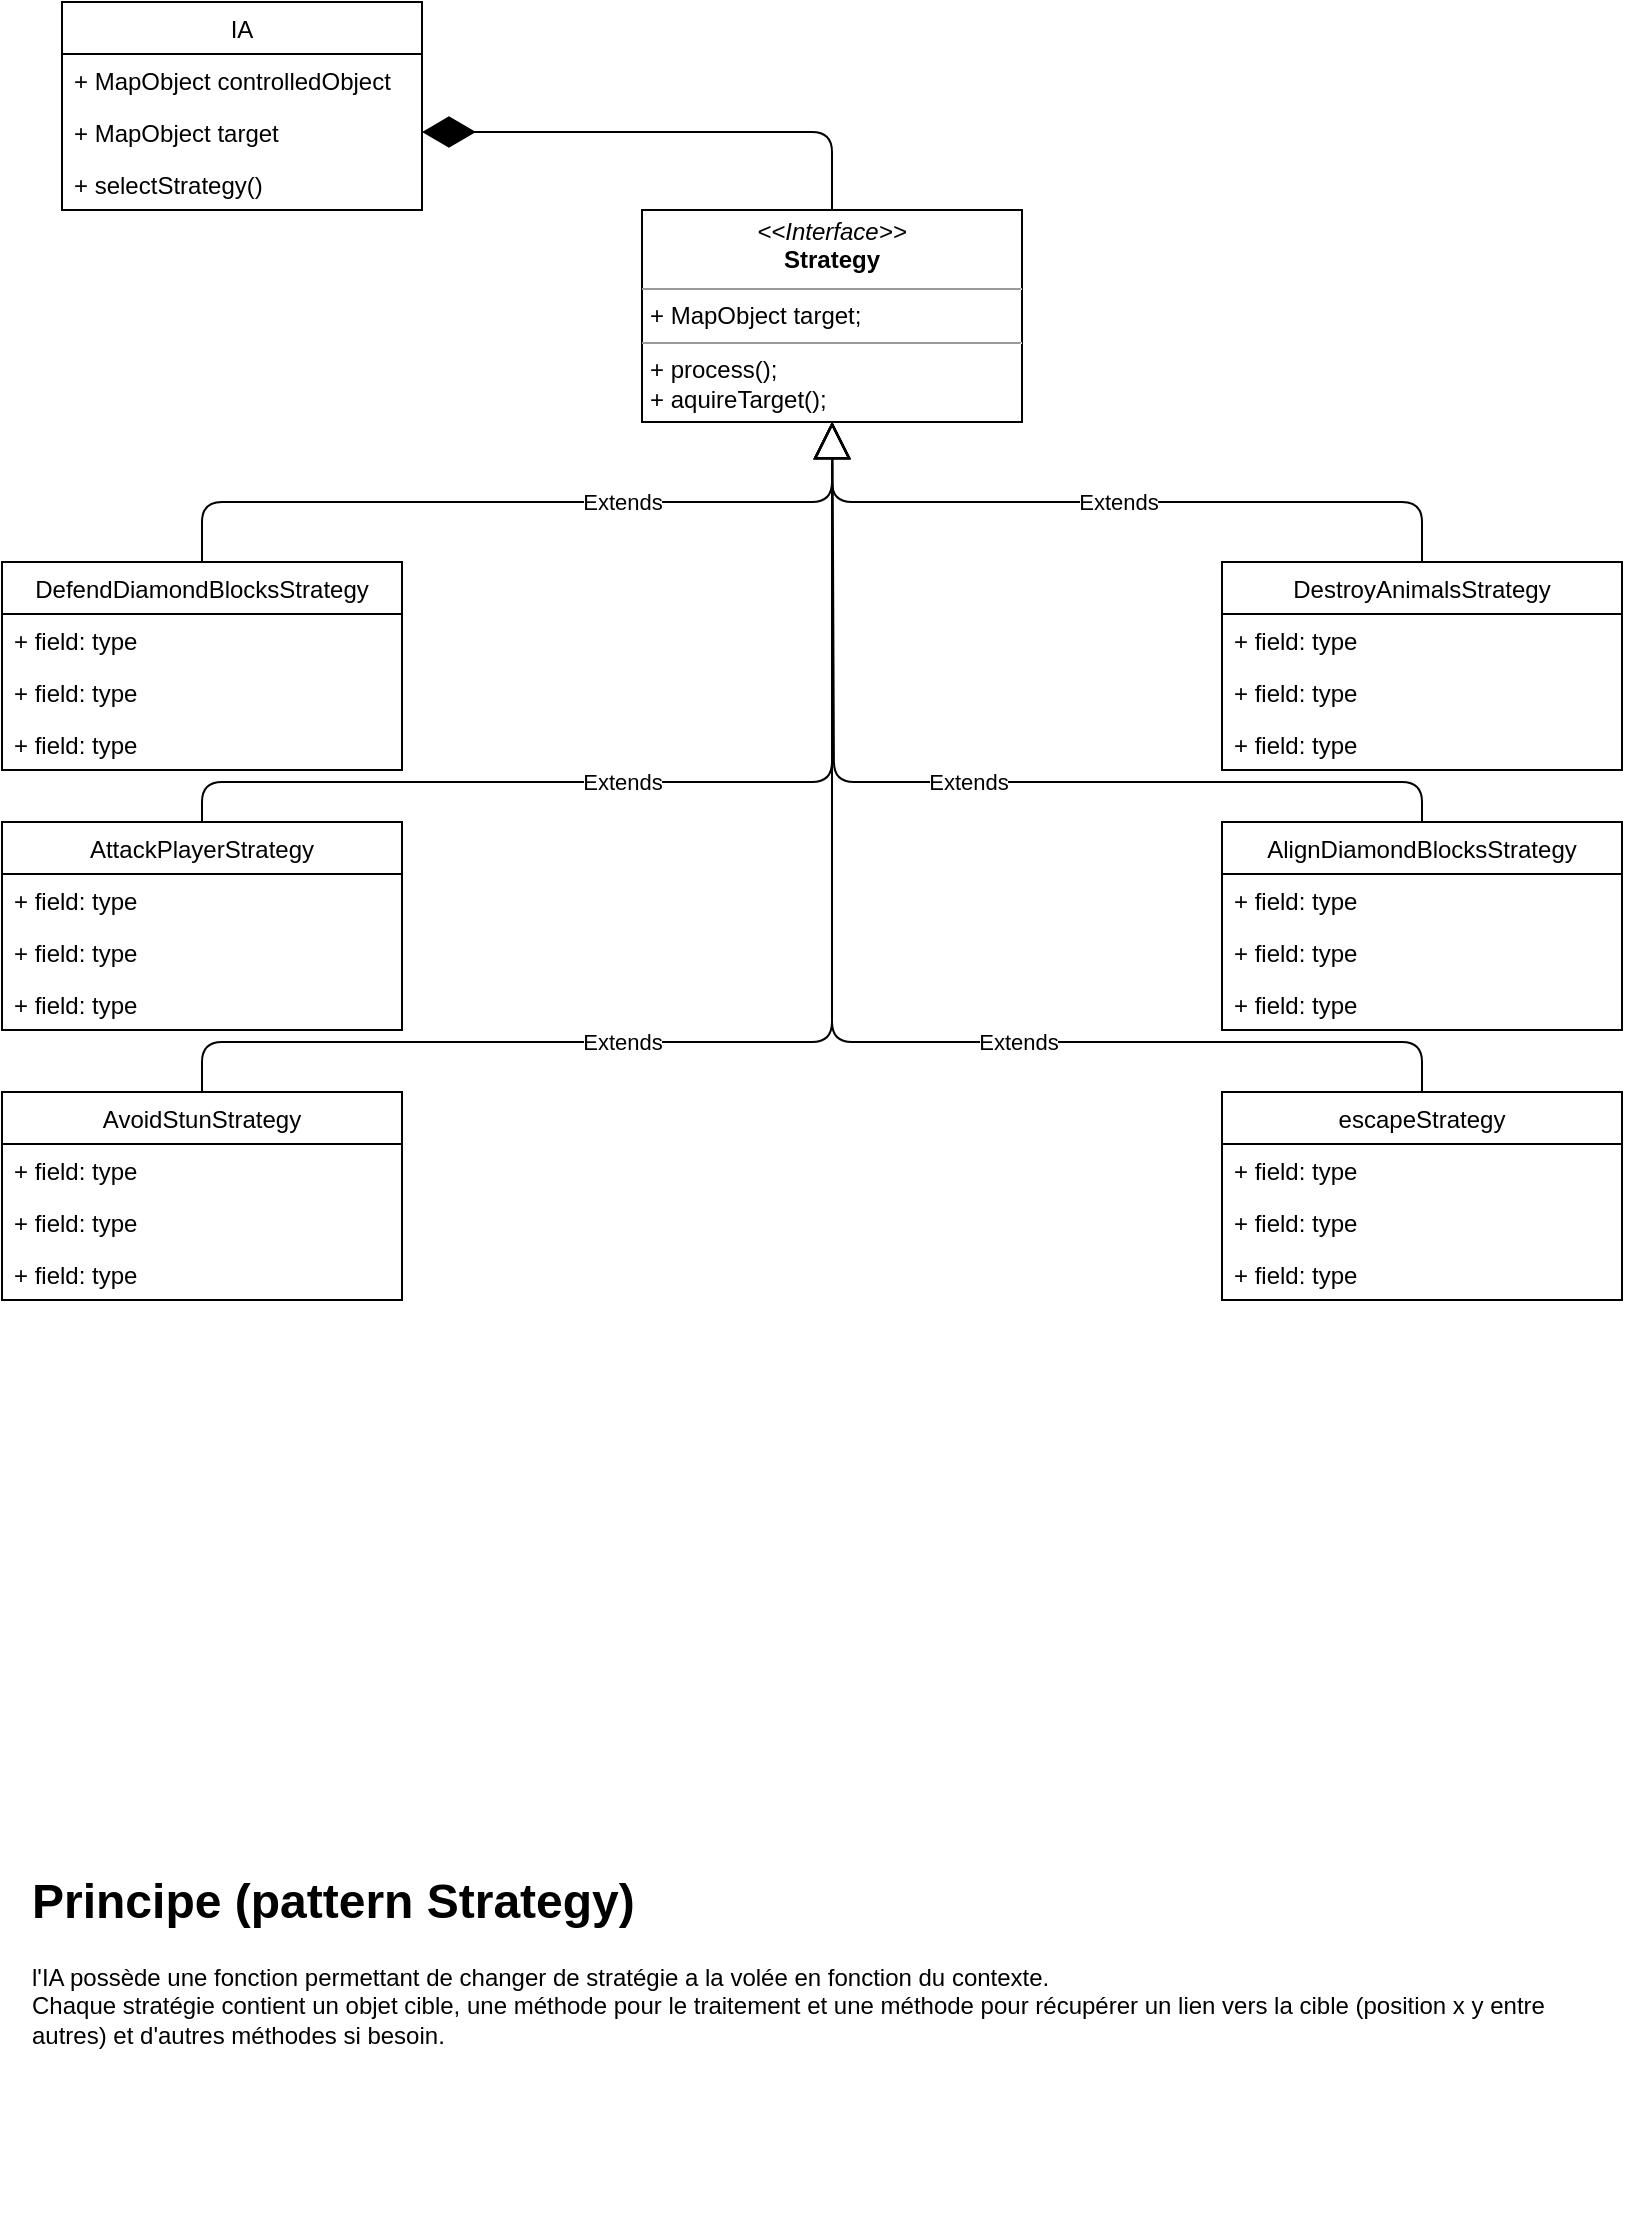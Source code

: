 <mxfile version="13.0.1" type="device"><diagram id="DDmKBf7Gf6QFsXp27Wg8" name="Page-1"><mxGraphModel dx="1086" dy="806" grid="1" gridSize="10" guides="1" tooltips="1" connect="1" arrows="1" fold="1" page="1" pageScale="1" pageWidth="827" pageHeight="1169" math="0" shadow="0"><root><mxCell id="0"/><mxCell id="1" parent="0"/><mxCell id="p7WwYShnTSfpeZ-uIkww-1" value="IA" style="swimlane;fontStyle=0;childLayout=stackLayout;horizontal=1;startSize=26;fillColor=none;horizontalStack=0;resizeParent=1;resizeParentMax=0;resizeLast=0;collapsible=1;marginBottom=0;" vertex="1" parent="1"><mxGeometry x="40" y="40" width="180" height="104" as="geometry"/></mxCell><mxCell id="p7WwYShnTSfpeZ-uIkww-2" value="+ MapObject controlledObject" style="text;strokeColor=none;fillColor=none;align=left;verticalAlign=top;spacingLeft=4;spacingRight=4;overflow=hidden;rotatable=0;points=[[0,0.5],[1,0.5]];portConstraint=eastwest;" vertex="1" parent="p7WwYShnTSfpeZ-uIkww-1"><mxGeometry y="26" width="180" height="26" as="geometry"/></mxCell><mxCell id="p7WwYShnTSfpeZ-uIkww-3" value="+ MapObject target" style="text;strokeColor=none;fillColor=none;align=left;verticalAlign=top;spacingLeft=4;spacingRight=4;overflow=hidden;rotatable=0;points=[[0,0.5],[1,0.5]];portConstraint=eastwest;" vertex="1" parent="p7WwYShnTSfpeZ-uIkww-1"><mxGeometry y="52" width="180" height="26" as="geometry"/></mxCell><mxCell id="p7WwYShnTSfpeZ-uIkww-4" value="+ selectStrategy()" style="text;strokeColor=none;fillColor=none;align=left;verticalAlign=top;spacingLeft=4;spacingRight=4;overflow=hidden;rotatable=0;points=[[0,0.5],[1,0.5]];portConstraint=eastwest;" vertex="1" parent="p7WwYShnTSfpeZ-uIkww-1"><mxGeometry y="78" width="180" height="26" as="geometry"/></mxCell><mxCell id="p7WwYShnTSfpeZ-uIkww-5" value="&lt;p style=&quot;margin: 0px ; margin-top: 4px ; text-align: center&quot;&gt;&lt;i&gt;&amp;lt;&amp;lt;Interface&amp;gt;&amp;gt;&lt;/i&gt;&lt;br&gt;&lt;b&gt;Strategy&lt;/b&gt;&lt;/p&gt;&lt;hr size=&quot;1&quot;&gt;&lt;p style=&quot;margin: 0px ; margin-left: 4px&quot;&gt;+ MapObject target;&lt;/p&gt;&lt;hr size=&quot;1&quot;&gt;&lt;p style=&quot;margin: 0px ; margin-left: 4px&quot;&gt;+ process();&lt;/p&gt;&lt;p style=&quot;margin: 0px ; margin-left: 4px&quot;&gt;+ aquireTarget();&lt;/p&gt;&lt;p style=&quot;margin: 0px ; margin-left: 4px&quot;&gt;&lt;br&gt;&lt;/p&gt;" style="verticalAlign=top;align=left;overflow=fill;fontSize=12;fontFamily=Helvetica;html=1;" vertex="1" parent="1"><mxGeometry x="330" y="144" width="190" height="106" as="geometry"/></mxCell><mxCell id="p7WwYShnTSfpeZ-uIkww-6" value="" style="endArrow=diamondThin;endFill=1;endSize=24;html=1;entryX=1;entryY=0.5;entryDx=0;entryDy=0;exitX=0.5;exitY=0;exitDx=0;exitDy=0;" edge="1" parent="1" source="p7WwYShnTSfpeZ-uIkww-5" target="p7WwYShnTSfpeZ-uIkww-3"><mxGeometry width="160" relative="1" as="geometry"><mxPoint x="330" y="210" as="sourcePoint"/><mxPoint x="490" y="210" as="targetPoint"/><Array as="points"><mxPoint x="425" y="105"/></Array></mxGeometry></mxCell><mxCell id="p7WwYShnTSfpeZ-uIkww-7" value="&lt;h1&gt;Principe (pattern Strategy)&lt;/h1&gt;&lt;div&gt;l'IA possède une fonction permettant de changer de stratégie a la volée en fonction du contexte.&lt;/div&gt;&lt;div&gt;Chaque stratégie contient un objet cible, une méthode pour le traitement et une méthode pour récupérer un lien vers la cible (position x y entre autres) et d'autres méthodes si besoin.&lt;/div&gt;&lt;div&gt;&lt;br&gt;&lt;/div&gt;" style="text;html=1;strokeColor=none;fillColor=none;spacing=5;spacingTop=-20;whiteSpace=wrap;overflow=hidden;rounded=0;" vertex="1" parent="1"><mxGeometry x="20" y="970" width="770" height="186" as="geometry"/></mxCell><mxCell id="p7WwYShnTSfpeZ-uIkww-8" value="DefendDiamondBlocksStrategy" style="swimlane;fontStyle=0;childLayout=stackLayout;horizontal=1;startSize=26;fillColor=none;horizontalStack=0;resizeParent=1;resizeParentMax=0;resizeLast=0;collapsible=1;marginBottom=0;" vertex="1" parent="1"><mxGeometry x="10" y="320" width="200" height="104" as="geometry"/></mxCell><mxCell id="p7WwYShnTSfpeZ-uIkww-9" value="+ field: type" style="text;strokeColor=none;fillColor=none;align=left;verticalAlign=top;spacingLeft=4;spacingRight=4;overflow=hidden;rotatable=0;points=[[0,0.5],[1,0.5]];portConstraint=eastwest;" vertex="1" parent="p7WwYShnTSfpeZ-uIkww-8"><mxGeometry y="26" width="200" height="26" as="geometry"/></mxCell><mxCell id="p7WwYShnTSfpeZ-uIkww-10" value="+ field: type" style="text;strokeColor=none;fillColor=none;align=left;verticalAlign=top;spacingLeft=4;spacingRight=4;overflow=hidden;rotatable=0;points=[[0,0.5],[1,0.5]];portConstraint=eastwest;" vertex="1" parent="p7WwYShnTSfpeZ-uIkww-8"><mxGeometry y="52" width="200" height="26" as="geometry"/></mxCell><mxCell id="p7WwYShnTSfpeZ-uIkww-11" value="+ field: type" style="text;strokeColor=none;fillColor=none;align=left;verticalAlign=top;spacingLeft=4;spacingRight=4;overflow=hidden;rotatable=0;points=[[0,0.5],[1,0.5]];portConstraint=eastwest;" vertex="1" parent="p7WwYShnTSfpeZ-uIkww-8"><mxGeometry y="78" width="200" height="26" as="geometry"/></mxCell><mxCell id="p7WwYShnTSfpeZ-uIkww-16" value="AttackPlayerStrategy" style="swimlane;fontStyle=0;childLayout=stackLayout;horizontal=1;startSize=26;fillColor=none;horizontalStack=0;resizeParent=1;resizeParentMax=0;resizeLast=0;collapsible=1;marginBottom=0;" vertex="1" parent="1"><mxGeometry x="10" y="450" width="200" height="104" as="geometry"/></mxCell><mxCell id="p7WwYShnTSfpeZ-uIkww-17" value="+ field: type" style="text;strokeColor=none;fillColor=none;align=left;verticalAlign=top;spacingLeft=4;spacingRight=4;overflow=hidden;rotatable=0;points=[[0,0.5],[1,0.5]];portConstraint=eastwest;" vertex="1" parent="p7WwYShnTSfpeZ-uIkww-16"><mxGeometry y="26" width="200" height="26" as="geometry"/></mxCell><mxCell id="p7WwYShnTSfpeZ-uIkww-18" value="+ field: type" style="text;strokeColor=none;fillColor=none;align=left;verticalAlign=top;spacingLeft=4;spacingRight=4;overflow=hidden;rotatable=0;points=[[0,0.5],[1,0.5]];portConstraint=eastwest;" vertex="1" parent="p7WwYShnTSfpeZ-uIkww-16"><mxGeometry y="52" width="200" height="26" as="geometry"/></mxCell><mxCell id="p7WwYShnTSfpeZ-uIkww-19" value="+ field: type" style="text;strokeColor=none;fillColor=none;align=left;verticalAlign=top;spacingLeft=4;spacingRight=4;overflow=hidden;rotatable=0;points=[[0,0.5],[1,0.5]];portConstraint=eastwest;" vertex="1" parent="p7WwYShnTSfpeZ-uIkww-16"><mxGeometry y="78" width="200" height="26" as="geometry"/></mxCell><mxCell id="p7WwYShnTSfpeZ-uIkww-36" value="DestroyAnimalsStrategy" style="swimlane;fontStyle=0;childLayout=stackLayout;horizontal=1;startSize=26;fillColor=none;horizontalStack=0;resizeParent=1;resizeParentMax=0;resizeLast=0;collapsible=1;marginBottom=0;" vertex="1" parent="1"><mxGeometry x="620" y="320" width="200" height="104" as="geometry"/></mxCell><mxCell id="p7WwYShnTSfpeZ-uIkww-37" value="+ field: type" style="text;strokeColor=none;fillColor=none;align=left;verticalAlign=top;spacingLeft=4;spacingRight=4;overflow=hidden;rotatable=0;points=[[0,0.5],[1,0.5]];portConstraint=eastwest;" vertex="1" parent="p7WwYShnTSfpeZ-uIkww-36"><mxGeometry y="26" width="200" height="26" as="geometry"/></mxCell><mxCell id="p7WwYShnTSfpeZ-uIkww-38" value="+ field: type" style="text;strokeColor=none;fillColor=none;align=left;verticalAlign=top;spacingLeft=4;spacingRight=4;overflow=hidden;rotatable=0;points=[[0,0.5],[1,0.5]];portConstraint=eastwest;" vertex="1" parent="p7WwYShnTSfpeZ-uIkww-36"><mxGeometry y="52" width="200" height="26" as="geometry"/></mxCell><mxCell id="p7WwYShnTSfpeZ-uIkww-39" value="+ field: type" style="text;strokeColor=none;fillColor=none;align=left;verticalAlign=top;spacingLeft=4;spacingRight=4;overflow=hidden;rotatable=0;points=[[0,0.5],[1,0.5]];portConstraint=eastwest;" vertex="1" parent="p7WwYShnTSfpeZ-uIkww-36"><mxGeometry y="78" width="200" height="26" as="geometry"/></mxCell><mxCell id="p7WwYShnTSfpeZ-uIkww-48" value="Extends" style="endArrow=block;endSize=16;endFill=0;html=1;exitX=0.5;exitY=0;exitDx=0;exitDy=0;entryX=0.5;entryY=1;entryDx=0;entryDy=0;" edge="1" parent="1" source="p7WwYShnTSfpeZ-uIkww-8" target="p7WwYShnTSfpeZ-uIkww-5"><mxGeometry x="0.247" width="160" relative="1" as="geometry"><mxPoint x="230" y="380" as="sourcePoint"/><mxPoint x="390" y="380" as="targetPoint"/><Array as="points"><mxPoint x="110" y="290"/><mxPoint x="425" y="290"/></Array><mxPoint as="offset"/></mxGeometry></mxCell><mxCell id="p7WwYShnTSfpeZ-uIkww-49" value="Extends" style="endArrow=block;endSize=16;endFill=0;html=1;exitX=0.5;exitY=0;exitDx=0;exitDy=0;entryX=0.5;entryY=1;entryDx=0;entryDy=0;" edge="1" parent="1" source="p7WwYShnTSfpeZ-uIkww-16" target="p7WwYShnTSfpeZ-uIkww-5"><mxGeometry x="-0.107" width="160" relative="1" as="geometry"><mxPoint x="247.5" y="470" as="sourcePoint"/><mxPoint x="562.5" y="400" as="targetPoint"/><Array as="points"><mxPoint x="110" y="430"/><mxPoint x="425" y="430"/></Array><mxPoint as="offset"/></mxGeometry></mxCell><mxCell id="p7WwYShnTSfpeZ-uIkww-50" value="Extends" style="endArrow=block;endSize=16;endFill=0;html=1;exitX=0.5;exitY=0;exitDx=0;exitDy=0;" edge="1" parent="1" source="p7WwYShnTSfpeZ-uIkww-28"><mxGeometry x="-0.277" width="160" relative="1" as="geometry"><mxPoint x="110" y="580" as="sourcePoint"/><mxPoint x="425" y="250" as="targetPoint"/><Array as="points"><mxPoint x="110" y="560"/><mxPoint x="425" y="560"/></Array><mxPoint as="offset"/></mxGeometry></mxCell><mxCell id="p7WwYShnTSfpeZ-uIkww-28" value="AvoidStunStrategy" style="swimlane;fontStyle=0;childLayout=stackLayout;horizontal=1;startSize=26;fillColor=none;horizontalStack=0;resizeParent=1;resizeParentMax=0;resizeLast=0;collapsible=1;marginBottom=0;" vertex="1" parent="1"><mxGeometry x="10" y="585" width="200" height="104" as="geometry"/></mxCell><mxCell id="p7WwYShnTSfpeZ-uIkww-29" value="+ field: type" style="text;strokeColor=none;fillColor=none;align=left;verticalAlign=top;spacingLeft=4;spacingRight=4;overflow=hidden;rotatable=0;points=[[0,0.5],[1,0.5]];portConstraint=eastwest;" vertex="1" parent="p7WwYShnTSfpeZ-uIkww-28"><mxGeometry y="26" width="200" height="26" as="geometry"/></mxCell><mxCell id="p7WwYShnTSfpeZ-uIkww-30" value="+ field: type" style="text;strokeColor=none;fillColor=none;align=left;verticalAlign=top;spacingLeft=4;spacingRight=4;overflow=hidden;rotatable=0;points=[[0,0.5],[1,0.5]];portConstraint=eastwest;" vertex="1" parent="p7WwYShnTSfpeZ-uIkww-28"><mxGeometry y="52" width="200" height="26" as="geometry"/></mxCell><mxCell id="p7WwYShnTSfpeZ-uIkww-31" value="+ field: type" style="text;strokeColor=none;fillColor=none;align=left;verticalAlign=top;spacingLeft=4;spacingRight=4;overflow=hidden;rotatable=0;points=[[0,0.5],[1,0.5]];portConstraint=eastwest;" vertex="1" parent="p7WwYShnTSfpeZ-uIkww-28"><mxGeometry y="78" width="200" height="26" as="geometry"/></mxCell><mxCell id="p7WwYShnTSfpeZ-uIkww-51" value="Extends" style="endArrow=block;endSize=16;endFill=0;html=1;entryX=0.5;entryY=1;entryDx=0;entryDy=0;exitX=0.5;exitY=0;exitDx=0;exitDy=0;" edge="1" parent="1" source="p7WwYShnTSfpeZ-uIkww-36" target="p7WwYShnTSfpeZ-uIkww-5"><mxGeometry width="160" relative="1" as="geometry"><mxPoint x="330" y="410" as="sourcePoint"/><mxPoint x="450" y="260" as="targetPoint"/><Array as="points"><mxPoint x="720" y="290"/><mxPoint x="425" y="290"/></Array></mxGeometry></mxCell><mxCell id="p7WwYShnTSfpeZ-uIkww-44" value="escapeStrategy" style="swimlane;fontStyle=0;childLayout=stackLayout;horizontal=1;startSize=26;fillColor=none;horizontalStack=0;resizeParent=1;resizeParentMax=0;resizeLast=0;collapsible=1;marginBottom=0;" vertex="1" parent="1"><mxGeometry x="620" y="585" width="200" height="104" as="geometry"/></mxCell><mxCell id="p7WwYShnTSfpeZ-uIkww-45" value="+ field: type" style="text;strokeColor=none;fillColor=none;align=left;verticalAlign=top;spacingLeft=4;spacingRight=4;overflow=hidden;rotatable=0;points=[[0,0.5],[1,0.5]];portConstraint=eastwest;" vertex="1" parent="p7WwYShnTSfpeZ-uIkww-44"><mxGeometry y="26" width="200" height="26" as="geometry"/></mxCell><mxCell id="p7WwYShnTSfpeZ-uIkww-46" value="+ field: type" style="text;strokeColor=none;fillColor=none;align=left;verticalAlign=top;spacingLeft=4;spacingRight=4;overflow=hidden;rotatable=0;points=[[0,0.5],[1,0.5]];portConstraint=eastwest;" vertex="1" parent="p7WwYShnTSfpeZ-uIkww-44"><mxGeometry y="52" width="200" height="26" as="geometry"/></mxCell><mxCell id="p7WwYShnTSfpeZ-uIkww-47" value="+ field: type" style="text;strokeColor=none;fillColor=none;align=left;verticalAlign=top;spacingLeft=4;spacingRight=4;overflow=hidden;rotatable=0;points=[[0,0.5],[1,0.5]];portConstraint=eastwest;" vertex="1" parent="p7WwYShnTSfpeZ-uIkww-44"><mxGeometry y="78" width="200" height="26" as="geometry"/></mxCell><mxCell id="p7WwYShnTSfpeZ-uIkww-40" value="AlignDiamondBlocksStrategy" style="swimlane;fontStyle=0;childLayout=stackLayout;horizontal=1;startSize=26;fillColor=none;horizontalStack=0;resizeParent=1;resizeParentMax=0;resizeLast=0;collapsible=1;marginBottom=0;" vertex="1" parent="1"><mxGeometry x="620" y="450" width="200" height="104" as="geometry"/></mxCell><mxCell id="p7WwYShnTSfpeZ-uIkww-41" value="+ field: type" style="text;strokeColor=none;fillColor=none;align=left;verticalAlign=top;spacingLeft=4;spacingRight=4;overflow=hidden;rotatable=0;points=[[0,0.5],[1,0.5]];portConstraint=eastwest;" vertex="1" parent="p7WwYShnTSfpeZ-uIkww-40"><mxGeometry y="26" width="200" height="26" as="geometry"/></mxCell><mxCell id="p7WwYShnTSfpeZ-uIkww-42" value="+ field: type" style="text;strokeColor=none;fillColor=none;align=left;verticalAlign=top;spacingLeft=4;spacingRight=4;overflow=hidden;rotatable=0;points=[[0,0.5],[1,0.5]];portConstraint=eastwest;" vertex="1" parent="p7WwYShnTSfpeZ-uIkww-40"><mxGeometry y="52" width="200" height="26" as="geometry"/></mxCell><mxCell id="p7WwYShnTSfpeZ-uIkww-43" value="+ field: type" style="text;strokeColor=none;fillColor=none;align=left;verticalAlign=top;spacingLeft=4;spacingRight=4;overflow=hidden;rotatable=0;points=[[0,0.5],[1,0.5]];portConstraint=eastwest;" vertex="1" parent="p7WwYShnTSfpeZ-uIkww-40"><mxGeometry y="78" width="200" height="26" as="geometry"/></mxCell><mxCell id="p7WwYShnTSfpeZ-uIkww-52" value="Extends" style="endArrow=block;endSize=16;endFill=0;html=1;exitX=0.5;exitY=0;exitDx=0;exitDy=0;" edge="1" parent="1" source="p7WwYShnTSfpeZ-uIkww-40" target="p7WwYShnTSfpeZ-uIkww-5"><mxGeometry width="160" relative="1" as="geometry"><mxPoint x="730" y="446" as="sourcePoint"/><mxPoint x="435" y="376" as="targetPoint"/><Array as="points"><mxPoint x="720" y="430"/><mxPoint x="426" y="430"/></Array></mxGeometry></mxCell><mxCell id="p7WwYShnTSfpeZ-uIkww-53" value="Extends" style="endArrow=block;endSize=16;endFill=0;html=1;exitX=0.5;exitY=0;exitDx=0;exitDy=0;entryX=0.5;entryY=1;entryDx=0;entryDy=0;" edge="1" parent="1" source="p7WwYShnTSfpeZ-uIkww-44" target="p7WwYShnTSfpeZ-uIkww-5"><mxGeometry x="-0.28" width="160" relative="1" as="geometry"><mxPoint x="724.77" y="580" as="sourcePoint"/><mxPoint x="429.997" y="380" as="targetPoint"/><Array as="points"><mxPoint x="720" y="560"/><mxPoint x="425" y="560"/></Array><mxPoint as="offset"/></mxGeometry></mxCell></root></mxGraphModel></diagram></mxfile>